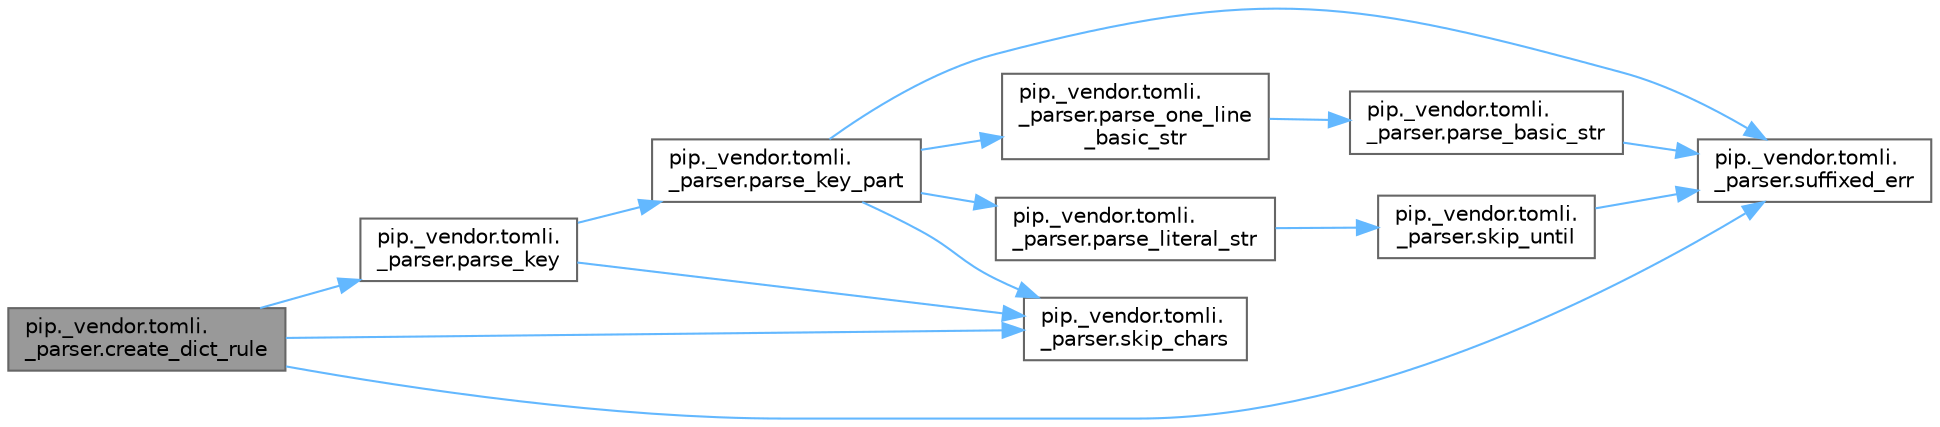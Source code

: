 digraph "pip._vendor.tomli._parser.create_dict_rule"
{
 // LATEX_PDF_SIZE
  bgcolor="transparent";
  edge [fontname=Helvetica,fontsize=10,labelfontname=Helvetica,labelfontsize=10];
  node [fontname=Helvetica,fontsize=10,shape=box,height=0.2,width=0.4];
  rankdir="LR";
  Node1 [id="Node000001",label="pip._vendor.tomli.\l_parser.create_dict_rule",height=0.2,width=0.4,color="gray40", fillcolor="grey60", style="filled", fontcolor="black",tooltip=" "];
  Node1 -> Node2 [id="edge1_Node000001_Node000002",color="steelblue1",style="solid",tooltip=" "];
  Node2 [id="Node000002",label="pip._vendor.tomli.\l_parser.parse_key",height=0.2,width=0.4,color="grey40", fillcolor="white", style="filled",URL="$namespacepip_1_1__vendor_1_1tomli_1_1__parser.html#a43adf4714ca5d74eff865e05ae94dc4a",tooltip=" "];
  Node2 -> Node3 [id="edge2_Node000002_Node000003",color="steelblue1",style="solid",tooltip=" "];
  Node3 [id="Node000003",label="pip._vendor.tomli.\l_parser.parse_key_part",height=0.2,width=0.4,color="grey40", fillcolor="white", style="filled",URL="$namespacepip_1_1__vendor_1_1tomli_1_1__parser.html#a49402b1a48e24f7293190567bb12c09e",tooltip=" "];
  Node3 -> Node4 [id="edge3_Node000003_Node000004",color="steelblue1",style="solid",tooltip=" "];
  Node4 [id="Node000004",label="pip._vendor.tomli.\l_parser.parse_literal_str",height=0.2,width=0.4,color="grey40", fillcolor="white", style="filled",URL="$namespacepip_1_1__vendor_1_1tomli_1_1__parser.html#a82942cd22120b301d360e2b63840e122",tooltip=" "];
  Node4 -> Node5 [id="edge4_Node000004_Node000005",color="steelblue1",style="solid",tooltip=" "];
  Node5 [id="Node000005",label="pip._vendor.tomli.\l_parser.skip_until",height=0.2,width=0.4,color="grey40", fillcolor="white", style="filled",URL="$namespacepip_1_1__vendor_1_1tomli_1_1__parser.html#a7dbac0a5838224c1a00bccf200311e1a",tooltip=" "];
  Node5 -> Node6 [id="edge5_Node000005_Node000006",color="steelblue1",style="solid",tooltip=" "];
  Node6 [id="Node000006",label="pip._vendor.tomli.\l_parser.suffixed_err",height=0.2,width=0.4,color="grey40", fillcolor="white", style="filled",URL="$namespacepip_1_1__vendor_1_1tomli_1_1__parser.html#a32d13d95566624c7f71f8c045badc438",tooltip=" "];
  Node3 -> Node7 [id="edge6_Node000003_Node000007",color="steelblue1",style="solid",tooltip=" "];
  Node7 [id="Node000007",label="pip._vendor.tomli.\l_parser.parse_one_line\l_basic_str",height=0.2,width=0.4,color="grey40", fillcolor="white", style="filled",URL="$namespacepip_1_1__vendor_1_1tomli_1_1__parser.html#a470e6cd779ed4db7d1da7dd39bc856c8",tooltip=" "];
  Node7 -> Node8 [id="edge7_Node000007_Node000008",color="steelblue1",style="solid",tooltip=" "];
  Node8 [id="Node000008",label="pip._vendor.tomli.\l_parser.parse_basic_str",height=0.2,width=0.4,color="grey40", fillcolor="white", style="filled",URL="$namespacepip_1_1__vendor_1_1tomli_1_1__parser.html#ac5a3f5a9c5ce926546ebeeb3e0865c5a",tooltip=" "];
  Node8 -> Node6 [id="edge8_Node000008_Node000006",color="steelblue1",style="solid",tooltip=" "];
  Node3 -> Node9 [id="edge9_Node000003_Node000009",color="steelblue1",style="solid",tooltip=" "];
  Node9 [id="Node000009",label="pip._vendor.tomli.\l_parser.skip_chars",height=0.2,width=0.4,color="grey40", fillcolor="white", style="filled",URL="$namespacepip_1_1__vendor_1_1tomli_1_1__parser.html#a0eabb2d8d4c8d6634e9884f90ab0bdd4",tooltip=" "];
  Node3 -> Node6 [id="edge10_Node000003_Node000006",color="steelblue1",style="solid",tooltip=" "];
  Node2 -> Node9 [id="edge11_Node000002_Node000009",color="steelblue1",style="solid",tooltip=" "];
  Node1 -> Node9 [id="edge12_Node000001_Node000009",color="steelblue1",style="solid",tooltip=" "];
  Node1 -> Node6 [id="edge13_Node000001_Node000006",color="steelblue1",style="solid",tooltip=" "];
}

